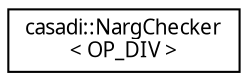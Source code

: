 digraph "Graphical Class Hierarchy"
{
  edge [fontname="FreeSans.ttf",fontsize="10",labelfontname="FreeSans.ttf",labelfontsize="10"];
  node [fontname="FreeSans.ttf",fontsize="10",shape=record];
  rankdir="LR";
  Node1 [label="casadi::NargChecker\l\< OP_DIV \>",height=0.2,width=0.4,color="black", fillcolor="white", style="filled",URL="$d8/d8e/structcasadi_1_1NargChecker_3_01OP__DIV_01_4.html"];
}
